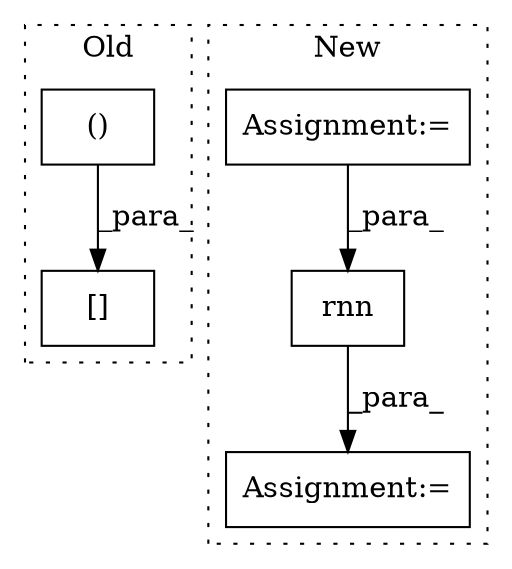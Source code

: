 digraph G {
subgraph cluster0 {
1 [label="[]" a="2" s="2527,2630" l="13,2" shape="box"];
5 [label="()" a="106" s="2540" l="90" shape="box"];
label = "Old";
style="dotted";
}
subgraph cluster1 {
2 [label="rnn" a="32" s="2763,2770" l="4,1" shape="box"];
3 [label="Assignment:=" a="7" s="2756" l="2" shape="box"];
4 [label="Assignment:=" a="7" s="2577" l="1" shape="box"];
label = "New";
style="dotted";
}
2 -> 3 [label="_para_"];
4 -> 2 [label="_para_"];
5 -> 1 [label="_para_"];
}